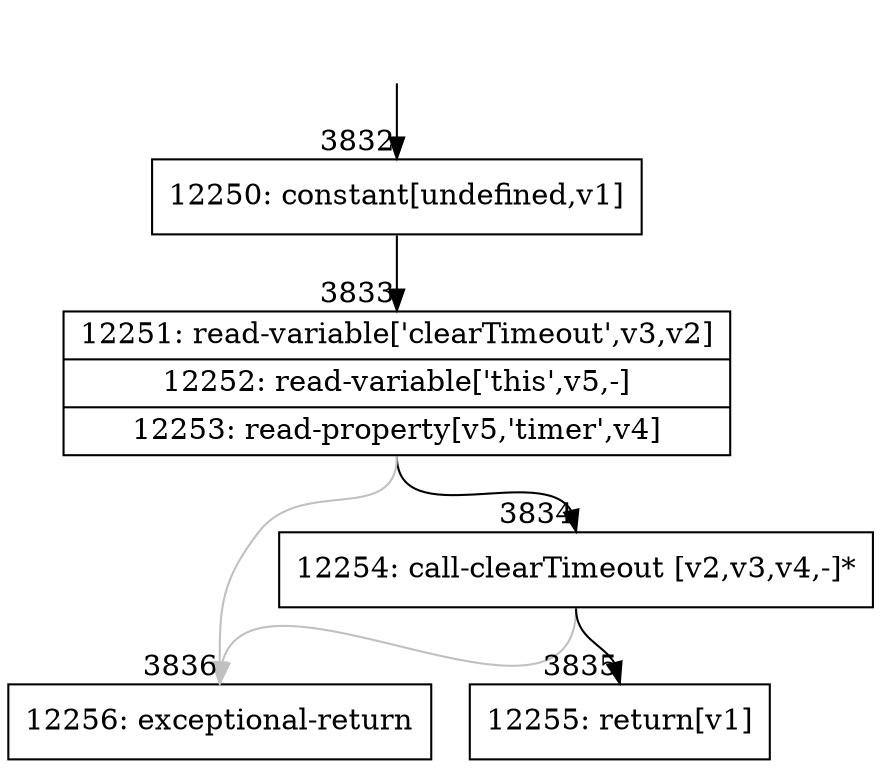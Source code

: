 digraph {
rankdir="TD"
BB_entry347[shape=none,label=""];
BB_entry347 -> BB3832 [tailport=s, headport=n, headlabel="    3832"]
BB3832 [shape=record label="{12250: constant[undefined,v1]}" ] 
BB3832 -> BB3833 [tailport=s, headport=n, headlabel="      3833"]
BB3833 [shape=record label="{12251: read-variable['clearTimeout',v3,v2]|12252: read-variable['this',v5,-]|12253: read-property[v5,'timer',v4]}" ] 
BB3833 -> BB3834 [tailport=s, headport=n, headlabel="      3834"]
BB3833 -> BB3836 [tailport=s, headport=n, color=gray, headlabel="      3836"]
BB3834 [shape=record label="{12254: call-clearTimeout [v2,v3,v4,-]*}" ] 
BB3834 -> BB3835 [tailport=s, headport=n, headlabel="      3835"]
BB3834 -> BB3836 [tailport=s, headport=n, color=gray]
BB3835 [shape=record label="{12255: return[v1]}" ] 
BB3836 [shape=record label="{12256: exceptional-return}" ] 
//#$~ 4433
}
